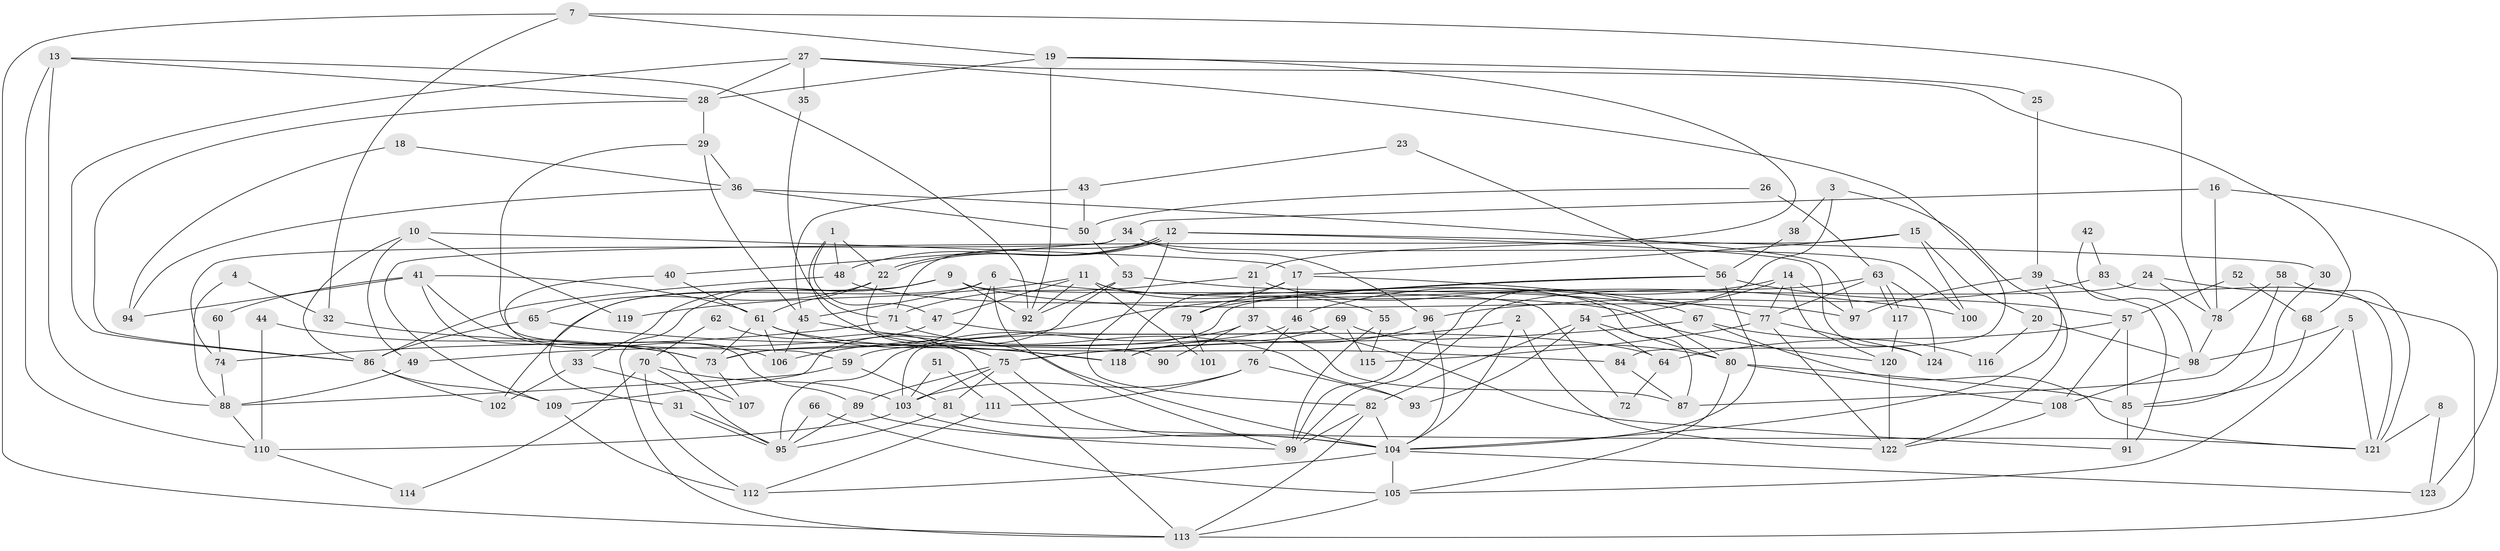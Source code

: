 // coarse degree distribution, {4: 0.16279069767441862, 3: 0.20930232558139536, 2: 0.19767441860465115, 5: 0.09302325581395349, 6: 0.11627906976744186, 9: 0.06976744186046512, 7: 0.06976744186046512, 8: 0.06976744186046512, 14: 0.011627906976744186}
// Generated by graph-tools (version 1.1) at 2025/52/02/27/25 19:52:03]
// undirected, 124 vertices, 248 edges
graph export_dot {
graph [start="1"]
  node [color=gray90,style=filled];
  1;
  2;
  3;
  4;
  5;
  6;
  7;
  8;
  9;
  10;
  11;
  12;
  13;
  14;
  15;
  16;
  17;
  18;
  19;
  20;
  21;
  22;
  23;
  24;
  25;
  26;
  27;
  28;
  29;
  30;
  31;
  32;
  33;
  34;
  35;
  36;
  37;
  38;
  39;
  40;
  41;
  42;
  43;
  44;
  45;
  46;
  47;
  48;
  49;
  50;
  51;
  52;
  53;
  54;
  55;
  56;
  57;
  58;
  59;
  60;
  61;
  62;
  63;
  64;
  65;
  66;
  67;
  68;
  69;
  70;
  71;
  72;
  73;
  74;
  75;
  76;
  77;
  78;
  79;
  80;
  81;
  82;
  83;
  84;
  85;
  86;
  87;
  88;
  89;
  90;
  91;
  92;
  93;
  94;
  95;
  96;
  97;
  98;
  99;
  100;
  101;
  102;
  103;
  104;
  105;
  106;
  107;
  108;
  109;
  110;
  111;
  112;
  113;
  114;
  115;
  116;
  117;
  118;
  119;
  120;
  121;
  122;
  123;
  124;
  1 -- 75;
  1 -- 22;
  1 -- 47;
  1 -- 48;
  2 -- 104;
  2 -- 75;
  2 -- 122;
  3 -- 99;
  3 -- 122;
  3 -- 38;
  4 -- 88;
  4 -- 32;
  5 -- 105;
  5 -- 121;
  5 -- 98;
  6 -- 73;
  6 -- 99;
  6 -- 45;
  6 -- 100;
  6 -- 102;
  7 -- 78;
  7 -- 19;
  7 -- 32;
  7 -- 113;
  8 -- 121;
  8 -- 123;
  9 -- 92;
  9 -- 113;
  9 -- 31;
  9 -- 33;
  9 -- 72;
  9 -- 97;
  10 -- 86;
  10 -- 17;
  10 -- 49;
  10 -- 119;
  11 -- 87;
  11 -- 55;
  11 -- 47;
  11 -- 92;
  11 -- 101;
  11 -- 119;
  12 -- 22;
  12 -- 22;
  12 -- 82;
  12 -- 30;
  12 -- 48;
  12 -- 71;
  12 -- 124;
  13 -- 110;
  13 -- 88;
  13 -- 28;
  13 -- 92;
  14 -- 77;
  14 -- 54;
  14 -- 46;
  14 -- 97;
  14 -- 120;
  15 -- 17;
  15 -- 100;
  15 -- 20;
  15 -- 109;
  16 -- 78;
  16 -- 34;
  16 -- 123;
  17 -- 46;
  17 -- 77;
  17 -- 79;
  17 -- 118;
  18 -- 94;
  18 -- 36;
  19 -- 28;
  19 -- 92;
  19 -- 21;
  19 -- 25;
  20 -- 98;
  20 -- 116;
  21 -- 80;
  21 -- 37;
  21 -- 71;
  22 -- 61;
  22 -- 65;
  22 -- 90;
  23 -- 56;
  23 -- 43;
  24 -- 78;
  24 -- 113;
  24 -- 59;
  25 -- 39;
  26 -- 50;
  26 -- 63;
  27 -- 28;
  27 -- 86;
  27 -- 35;
  27 -- 68;
  27 -- 84;
  28 -- 86;
  28 -- 29;
  29 -- 45;
  29 -- 36;
  29 -- 59;
  30 -- 85;
  31 -- 95;
  31 -- 95;
  32 -- 73;
  33 -- 102;
  33 -- 107;
  34 -- 96;
  34 -- 74;
  34 -- 40;
  34 -- 100;
  35 -- 71;
  36 -- 97;
  36 -- 50;
  36 -- 94;
  37 -- 95;
  37 -- 87;
  37 -- 90;
  38 -- 56;
  39 -- 97;
  39 -- 104;
  39 -- 91;
  40 -- 61;
  40 -- 107;
  41 -- 106;
  41 -- 61;
  41 -- 60;
  41 -- 89;
  41 -- 94;
  42 -- 98;
  42 -- 83;
  43 -- 45;
  43 -- 50;
  44 -- 110;
  44 -- 73;
  45 -- 104;
  45 -- 106;
  46 -- 76;
  46 -- 73;
  46 -- 91;
  47 -- 49;
  47 -- 64;
  48 -- 86;
  48 -- 120;
  49 -- 88;
  50 -- 53;
  51 -- 111;
  51 -- 103;
  52 -- 68;
  52 -- 57;
  53 -- 109;
  53 -- 92;
  53 -- 67;
  54 -- 82;
  54 -- 80;
  54 -- 64;
  54 -- 93;
  55 -- 99;
  55 -- 115;
  56 -- 106;
  56 -- 57;
  56 -- 79;
  56 -- 104;
  57 -- 64;
  57 -- 85;
  57 -- 108;
  58 -- 121;
  58 -- 87;
  58 -- 78;
  59 -- 81;
  59 -- 88;
  60 -- 74;
  61 -- 73;
  61 -- 118;
  61 -- 84;
  61 -- 106;
  62 -- 113;
  62 -- 70;
  63 -- 117;
  63 -- 117;
  63 -- 124;
  63 -- 77;
  63 -- 99;
  64 -- 72;
  65 -- 118;
  65 -- 86;
  66 -- 95;
  66 -- 105;
  67 -- 75;
  67 -- 116;
  67 -- 121;
  68 -- 85;
  69 -- 103;
  69 -- 80;
  69 -- 115;
  69 -- 118;
  70 -- 112;
  70 -- 95;
  70 -- 103;
  70 -- 114;
  71 -- 74;
  71 -- 93;
  73 -- 107;
  74 -- 88;
  75 -- 104;
  75 -- 81;
  75 -- 89;
  75 -- 103;
  76 -- 93;
  76 -- 103;
  76 -- 111;
  77 -- 122;
  77 -- 115;
  77 -- 124;
  78 -- 98;
  79 -- 101;
  80 -- 108;
  80 -- 105;
  80 -- 85;
  81 -- 95;
  81 -- 121;
  82 -- 104;
  82 -- 99;
  82 -- 113;
  83 -- 96;
  83 -- 121;
  84 -- 87;
  85 -- 91;
  86 -- 102;
  86 -- 109;
  88 -- 110;
  89 -- 95;
  89 -- 99;
  96 -- 118;
  96 -- 104;
  98 -- 108;
  103 -- 104;
  103 -- 110;
  104 -- 105;
  104 -- 112;
  104 -- 123;
  105 -- 113;
  108 -- 122;
  109 -- 112;
  110 -- 114;
  111 -- 112;
  117 -- 120;
  120 -- 122;
}
